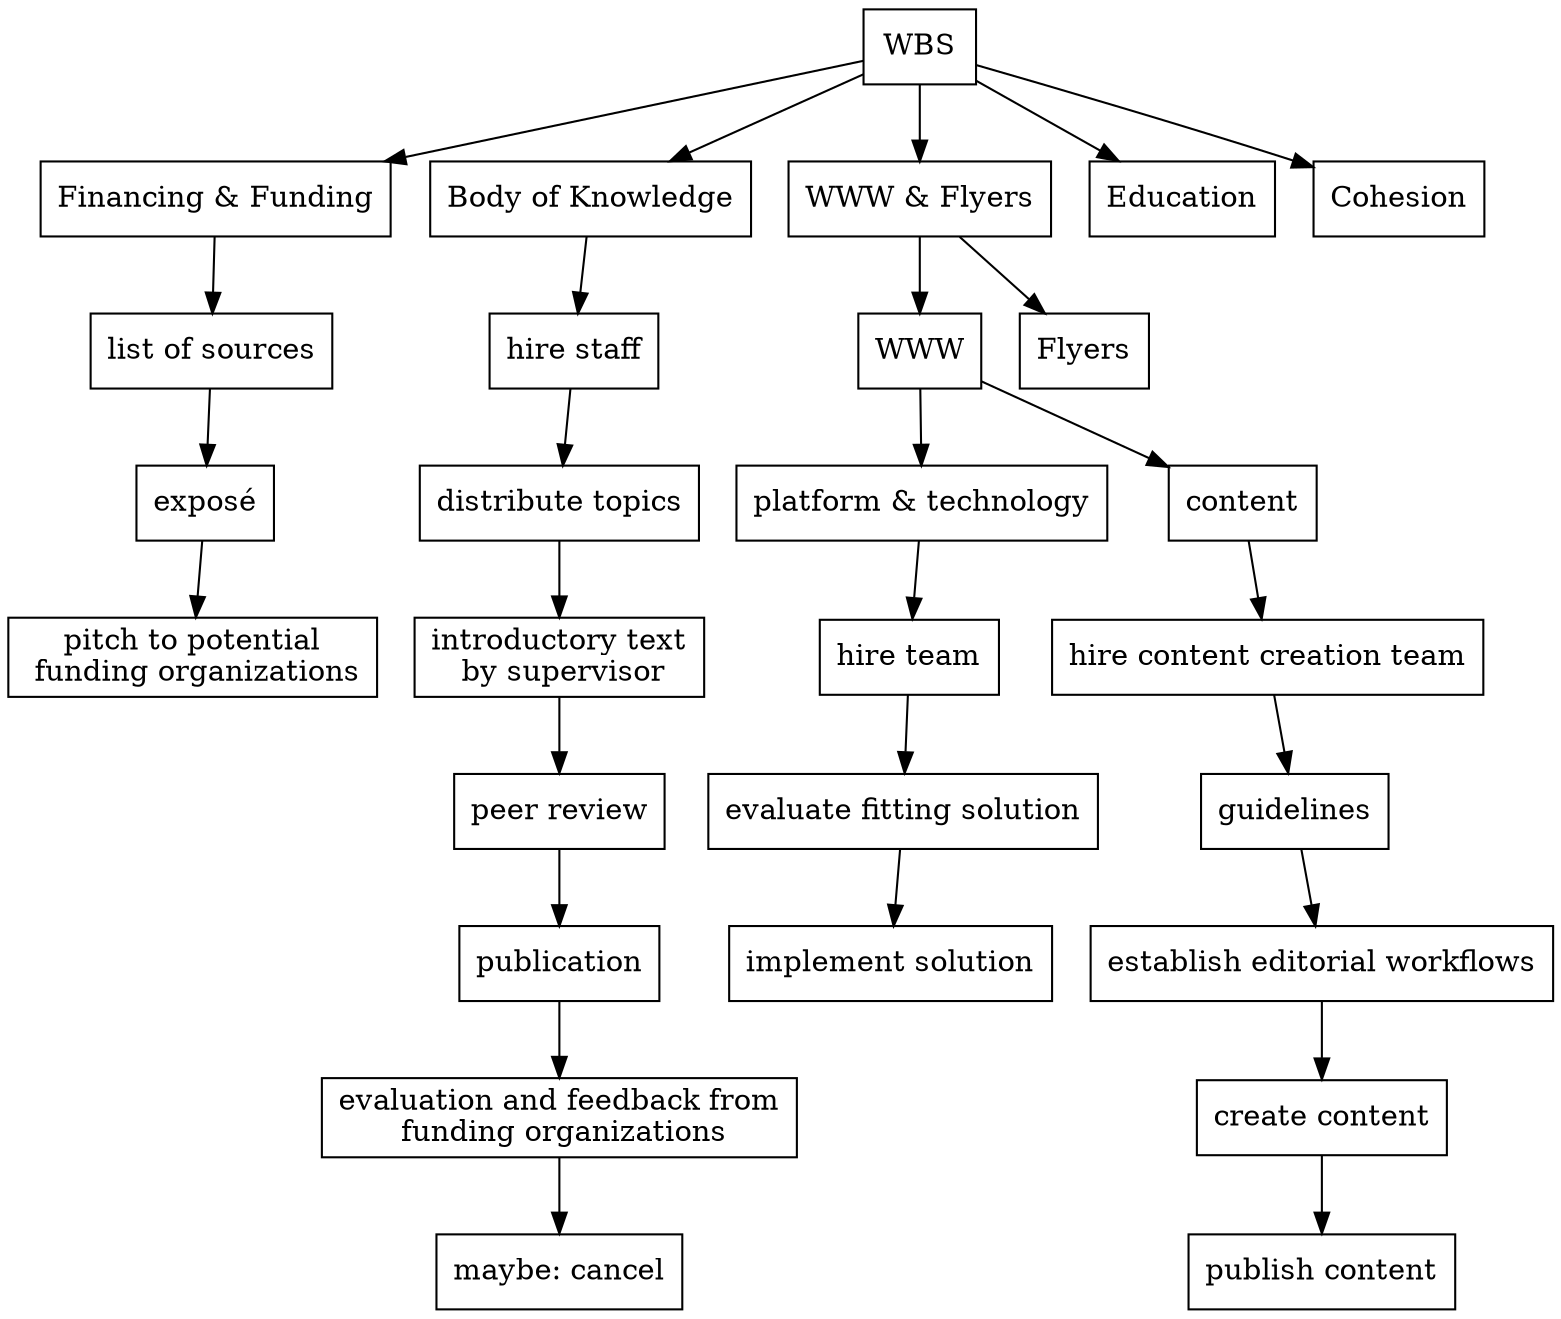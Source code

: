 digraph g {
node [shape=record];
graph [];

"WBS";

"WBS" -> "Financing & Funding"
	-> "list of sources"
	-> "exposé"
	-> "pitch to potential\n funding organizations"
;

"WBS" -> "Body of Knowledge"
	-> "hire staff"
	-> "distribute topics"
	-> "introductory text\n by supervisor"
	-> "peer review"
	-> "publication"
	-> "evaluation and feedback from\n funding organizations"
	-> "maybe: cancel"
;

"WBS" -> "WWW & Flyers";
"WWW & Flyers" -> "WWW";
"WWW" -> "platform & technology"
	-> "hire team"
	-> "evaluate fitting solution"
	-> "implement solution";
"WWW" -> "content"
	-> "hire content creation team"
	-> "guidelines"
	-> "establish editorial workflows"
	-> "create content"
	-> "publish content";
"WWW & Flyers"
	-> "Flyers"
;

"WBS" -> "Education";

"WBS" -> "Cohesion";
}